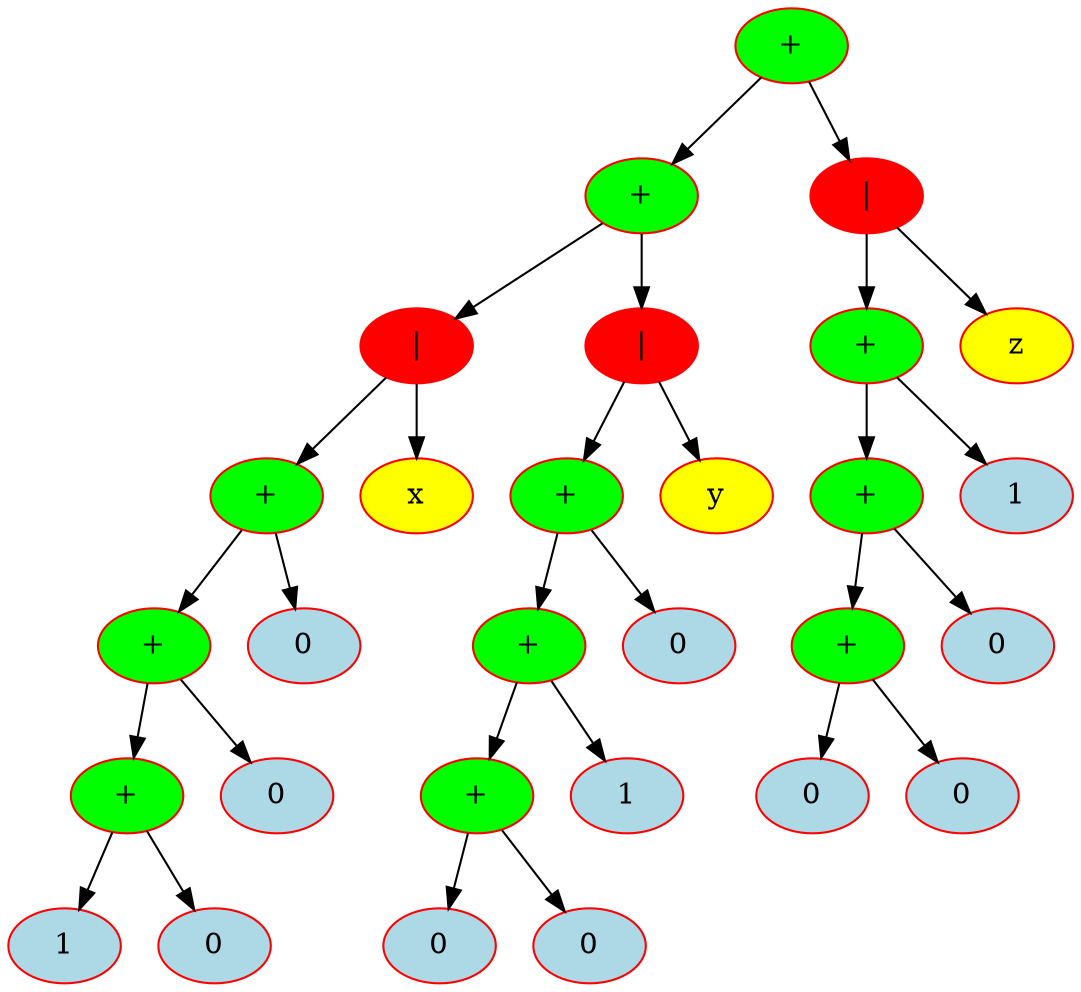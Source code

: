 digraph Dump{
node[color=red,fontsize=14, style=filled]
"0x560b002d6280" [label= "+" fillcolor=green]
"0x560b002d6280" -> "0x560b002960f0"
"0x560b002960f0" [label= "+" fillcolor=green]
"0x560b002960f0" -> "0x560b00252990"
"0x560b00252990" [label= "|" fillcolor=red]
"0x560b00252990" -> "0x560b0021ca10"
"0x560b0021ca10" [label= "+" fillcolor=green]
"0x560b0021ca10" -> "0x560b0021ca40"
"0x560b0021ca40" [label= "+" fillcolor=green]
"0x560b0021ca40" -> "0x560b0021ca70"
"0x560b0021ca70" [label= "+" fillcolor=green]
"0x560b0021ca70" -> "0x560b0021caa0"
"0x560b0021caa0" [label= "1" fillcolor=lightblue]
"0x560b0021ca70" -> "0x560b0021caf0"
"0x560b0021caf0" [label= "0" fillcolor=lightblue]
"0x560b0021ca40" -> "0x560b0021cb60"
"0x560b0021cb60" [label= "0" fillcolor=lightblue]
"0x560b0021ca10" -> "0x560b0021cbd0"
"0x560b0021cbd0" [label= "0" fillcolor=lightblue]
"0x560b00252990" -> "0x560b0024bdc0"
"0x560b0024bdc0" [label= "x" fillcolor=yellow]
"0x560b002960f0" -> "0x560b0028f500"
"0x560b0028f500" [label= "|" fillcolor=red]
"0x560b0028f500" -> "0x560b00259580"
"0x560b00259580" [label= "+" fillcolor=green]
"0x560b00259580" -> "0x560b002595b0"
"0x560b002595b0" [label= "+" fillcolor=green]
"0x560b002595b0" -> "0x560b002595e0"
"0x560b002595e0" [label= "+" fillcolor=green]
"0x560b002595e0" -> "0x560b00259610"
"0x560b00259610" [label= "0" fillcolor=lightblue]
"0x560b002595e0" -> "0x560b00259660"
"0x560b00259660" [label= "0" fillcolor=lightblue]
"0x560b002595b0" -> "0x560b002596d0"
"0x560b002596d0" [label= "1" fillcolor=lightblue]
"0x560b00259580" -> "0x560b00259740"
"0x560b00259740" [label= "0" fillcolor=lightblue]
"0x560b0028f500" -> "0x560b00288930"
"0x560b00288930" [label= "y" fillcolor=yellow]
"0x560b002d6280" -> "0x560b002cf690"
"0x560b002cf690" [label= "|" fillcolor=red]
"0x560b002cf690" -> "0x560b00299710"
"0x560b00299710" [label= "+" fillcolor=green]
"0x560b00299710" -> "0x560b00299740"
"0x560b00299740" [label= "+" fillcolor=green]
"0x560b00299740" -> "0x560b00299770"
"0x560b00299770" [label= "+" fillcolor=green]
"0x560b00299770" -> "0x560b002997a0"
"0x560b002997a0" [label= "0" fillcolor=lightblue]
"0x560b00299770" -> "0x560b002997f0"
"0x560b002997f0" [label= "0" fillcolor=lightblue]
"0x560b00299740" -> "0x560b00299860"
"0x560b00299860" [label= "0" fillcolor=lightblue]
"0x560b00299710" -> "0x560b002998d0"
"0x560b002998d0" [label= "1" fillcolor=lightblue]
"0x560b002cf690" -> "0x560b002c8ac0"
"0x560b002c8ac0" [label= "z" fillcolor=yellow]
}
